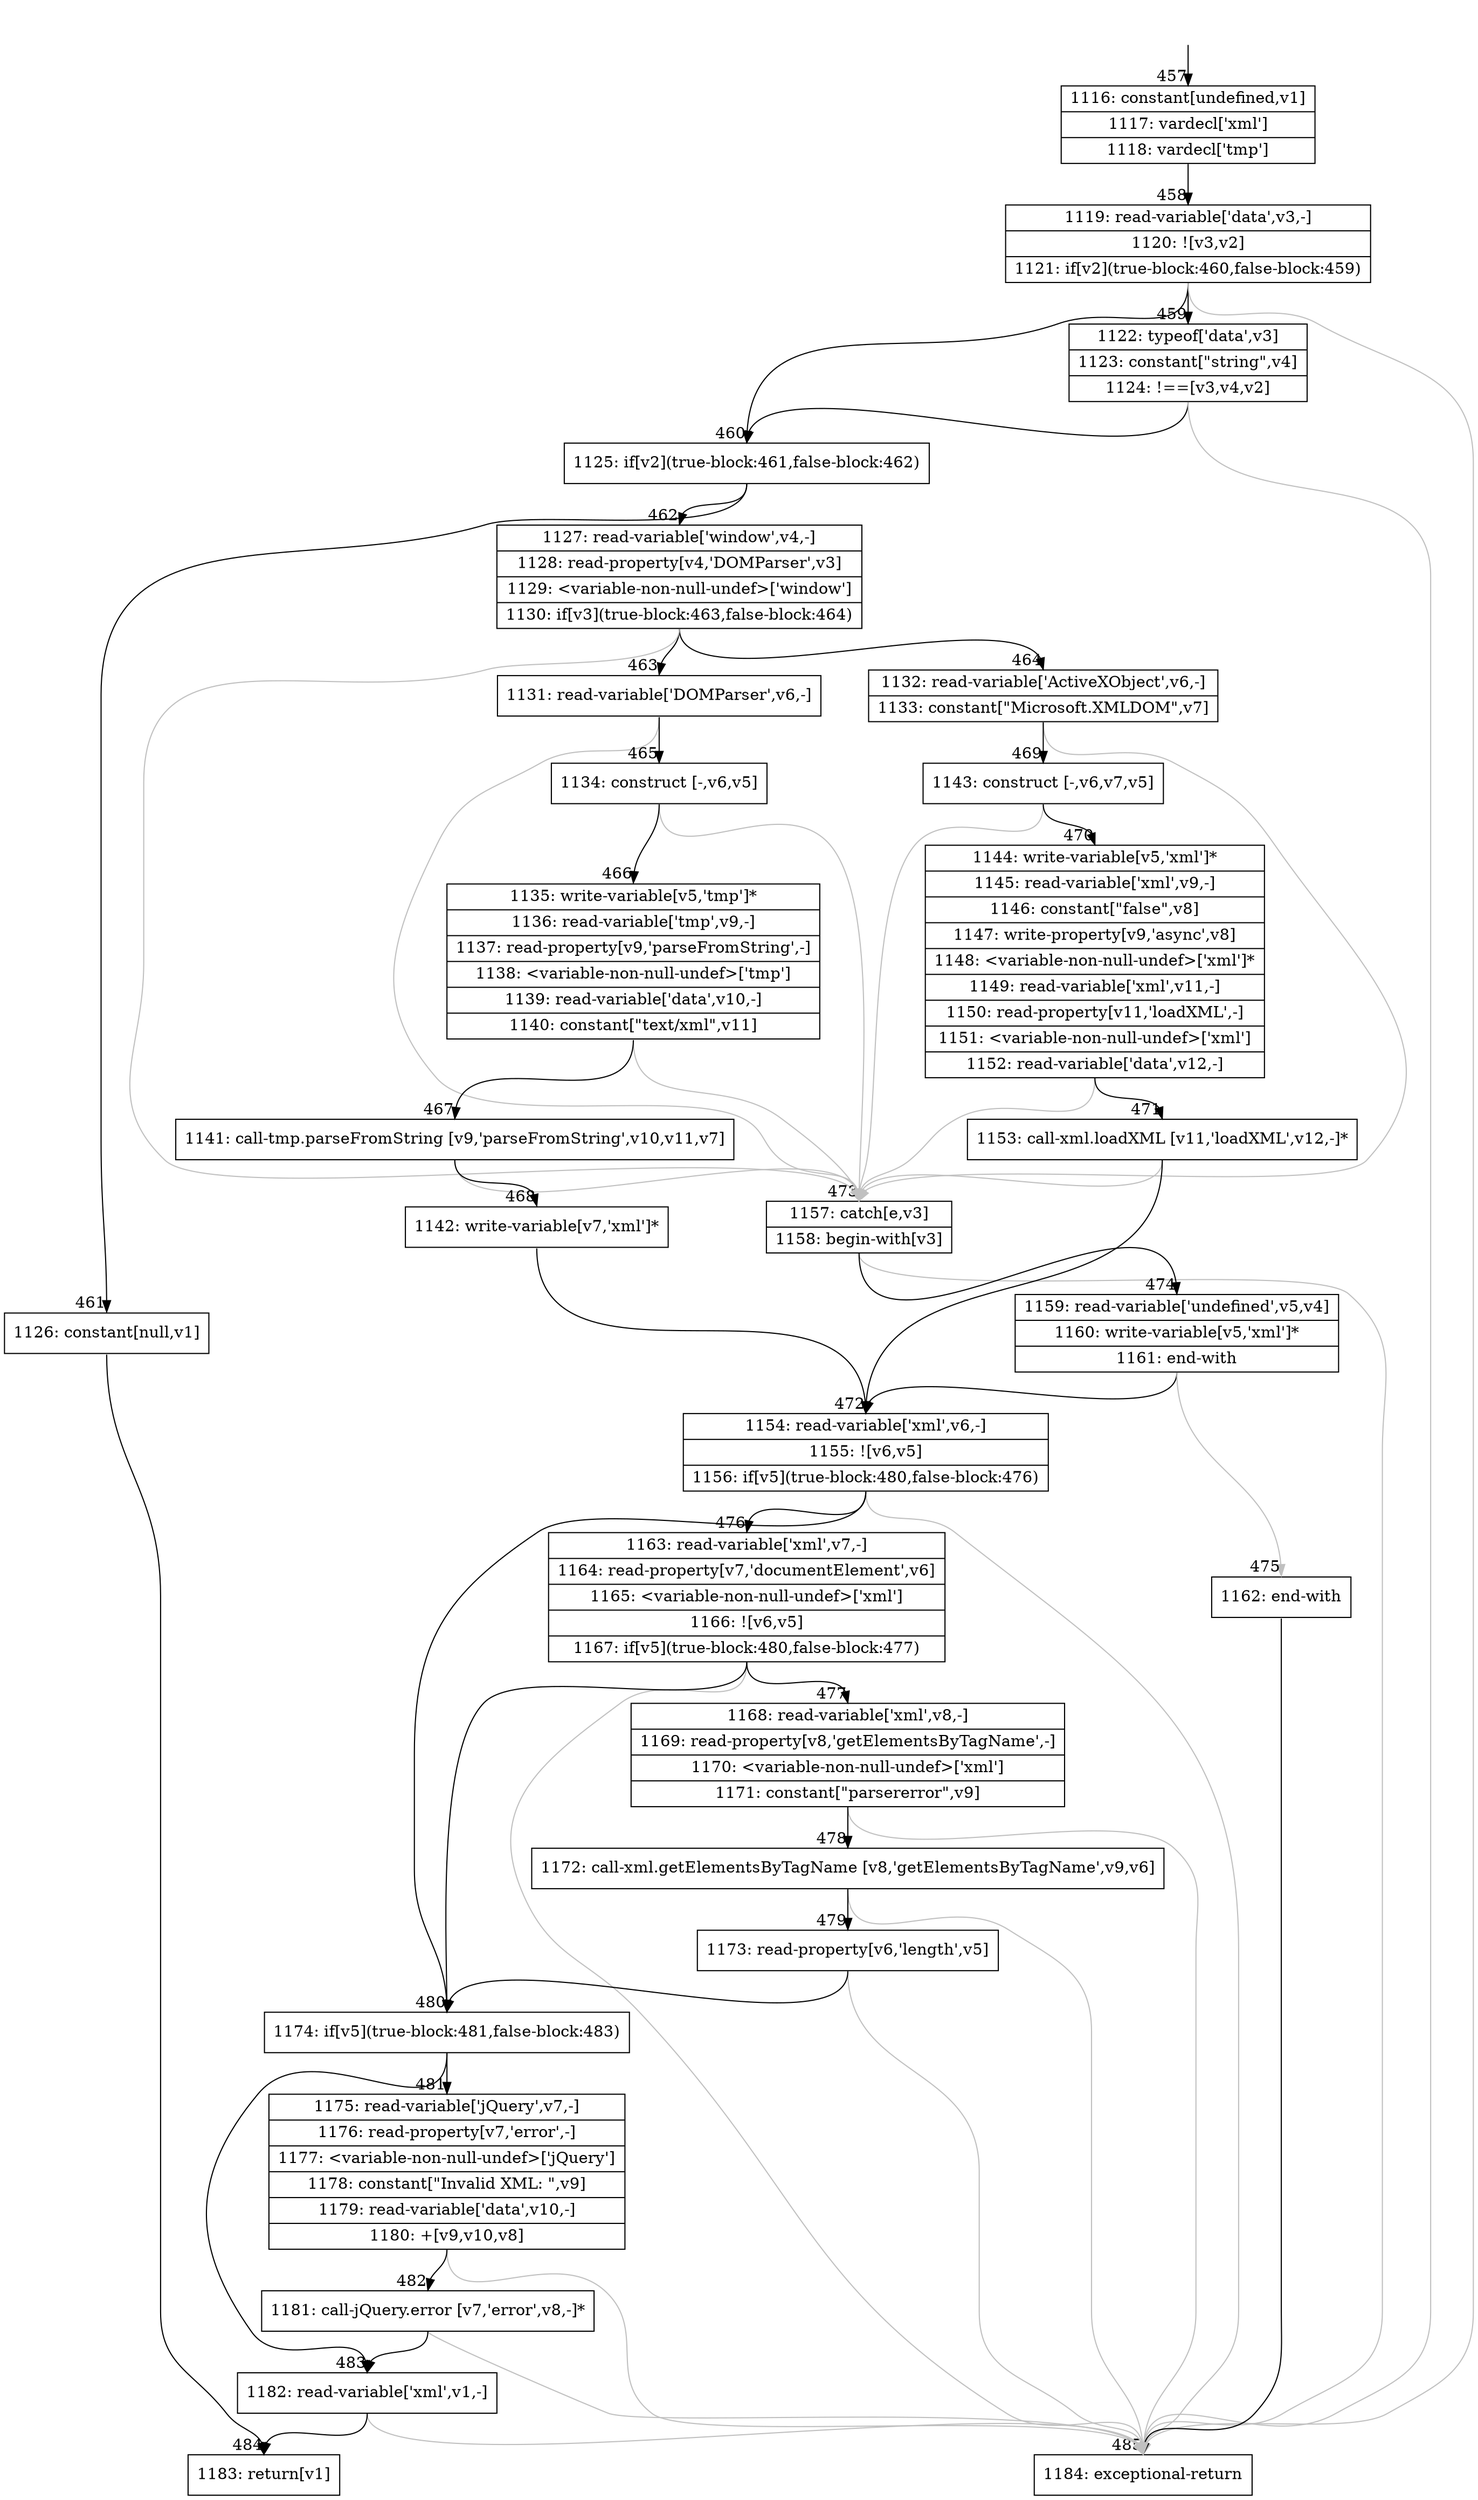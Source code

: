 digraph {
rankdir="TD"
BB_entry34[shape=none,label=""];
BB_entry34 -> BB457 [tailport=s, headport=n, headlabel="    457"]
BB457 [shape=record label="{1116: constant[undefined,v1]|1117: vardecl['xml']|1118: vardecl['tmp']}" ] 
BB457 -> BB458 [tailport=s, headport=n, headlabel="      458"]
BB458 [shape=record label="{1119: read-variable['data',v3,-]|1120: ![v3,v2]|1121: if[v2](true-block:460,false-block:459)}" ] 
BB458 -> BB460 [tailport=s, headport=n, headlabel="      460"]
BB458 -> BB459 [tailport=s, headport=n, headlabel="      459"]
BB458 -> BB485 [tailport=s, headport=n, color=gray, headlabel="      485"]
BB459 [shape=record label="{1122: typeof['data',v3]|1123: constant[\"string\",v4]|1124: !==[v3,v4,v2]}" ] 
BB459 -> BB460 [tailport=s, headport=n]
BB459 -> BB485 [tailport=s, headport=n, color=gray]
BB460 [shape=record label="{1125: if[v2](true-block:461,false-block:462)}" ] 
BB460 -> BB461 [tailport=s, headport=n, headlabel="      461"]
BB460 -> BB462 [tailport=s, headport=n, headlabel="      462"]
BB461 [shape=record label="{1126: constant[null,v1]}" ] 
BB461 -> BB484 [tailport=s, headport=n, headlabel="      484"]
BB462 [shape=record label="{1127: read-variable['window',v4,-]|1128: read-property[v4,'DOMParser',v3]|1129: \<variable-non-null-undef\>['window']|1130: if[v3](true-block:463,false-block:464)}" ] 
BB462 -> BB463 [tailport=s, headport=n, headlabel="      463"]
BB462 -> BB464 [tailport=s, headport=n, headlabel="      464"]
BB462 -> BB473 [tailport=s, headport=n, color=gray, headlabel="      473"]
BB463 [shape=record label="{1131: read-variable['DOMParser',v6,-]}" ] 
BB463 -> BB465 [tailport=s, headport=n, headlabel="      465"]
BB463 -> BB473 [tailport=s, headport=n, color=gray]
BB464 [shape=record label="{1132: read-variable['ActiveXObject',v6,-]|1133: constant[\"Microsoft.XMLDOM\",v7]}" ] 
BB464 -> BB469 [tailport=s, headport=n, headlabel="      469"]
BB464 -> BB473 [tailport=s, headport=n, color=gray]
BB465 [shape=record label="{1134: construct [-,v6,v5]}" ] 
BB465 -> BB466 [tailport=s, headport=n, headlabel="      466"]
BB465 -> BB473 [tailport=s, headport=n, color=gray]
BB466 [shape=record label="{1135: write-variable[v5,'tmp']*|1136: read-variable['tmp',v9,-]|1137: read-property[v9,'parseFromString',-]|1138: \<variable-non-null-undef\>['tmp']|1139: read-variable['data',v10,-]|1140: constant[\"text/xml\",v11]}" ] 
BB466 -> BB467 [tailport=s, headport=n, headlabel="      467"]
BB466 -> BB473 [tailport=s, headport=n, color=gray]
BB467 [shape=record label="{1141: call-tmp.parseFromString [v9,'parseFromString',v10,v11,v7]}" ] 
BB467 -> BB468 [tailport=s, headport=n, headlabel="      468"]
BB467 -> BB473 [tailport=s, headport=n, color=gray]
BB468 [shape=record label="{1142: write-variable[v7,'xml']*}" ] 
BB468 -> BB472 [tailport=s, headport=n, headlabel="      472"]
BB469 [shape=record label="{1143: construct [-,v6,v7,v5]}" ] 
BB469 -> BB470 [tailport=s, headport=n, headlabel="      470"]
BB469 -> BB473 [tailport=s, headport=n, color=gray]
BB470 [shape=record label="{1144: write-variable[v5,'xml']*|1145: read-variable['xml',v9,-]|1146: constant[\"false\",v8]|1147: write-property[v9,'async',v8]|1148: \<variable-non-null-undef\>['xml']*|1149: read-variable['xml',v11,-]|1150: read-property[v11,'loadXML',-]|1151: \<variable-non-null-undef\>['xml']|1152: read-variable['data',v12,-]}" ] 
BB470 -> BB471 [tailport=s, headport=n, headlabel="      471"]
BB470 -> BB473 [tailport=s, headport=n, color=gray]
BB471 [shape=record label="{1153: call-xml.loadXML [v11,'loadXML',v12,-]*}" ] 
BB471 -> BB472 [tailport=s, headport=n]
BB471 -> BB473 [tailport=s, headport=n, color=gray]
BB472 [shape=record label="{1154: read-variable['xml',v6,-]|1155: ![v6,v5]|1156: if[v5](true-block:480,false-block:476)}" ] 
BB472 -> BB480 [tailport=s, headport=n, headlabel="      480"]
BB472 -> BB476 [tailport=s, headport=n, headlabel="      476"]
BB472 -> BB485 [tailport=s, headport=n, color=gray]
BB473 [shape=record label="{1157: catch[e,v3]|1158: begin-with[v3]}" ] 
BB473 -> BB474 [tailport=s, headport=n, headlabel="      474"]
BB473 -> BB485 [tailport=s, headport=n, color=gray]
BB474 [shape=record label="{1159: read-variable['undefined',v5,v4]|1160: write-variable[v5,'xml']*|1161: end-with}" ] 
BB474 -> BB472 [tailport=s, headport=n]
BB474 -> BB475 [tailport=s, headport=n, color=gray, headlabel="      475"]
BB475 [shape=record label="{1162: end-with}" ] 
BB475 -> BB485 [tailport=s, headport=n]
BB476 [shape=record label="{1163: read-variable['xml',v7,-]|1164: read-property[v7,'documentElement',v6]|1165: \<variable-non-null-undef\>['xml']|1166: ![v6,v5]|1167: if[v5](true-block:480,false-block:477)}" ] 
BB476 -> BB480 [tailport=s, headport=n]
BB476 -> BB477 [tailport=s, headport=n, headlabel="      477"]
BB476 -> BB485 [tailport=s, headport=n, color=gray]
BB477 [shape=record label="{1168: read-variable['xml',v8,-]|1169: read-property[v8,'getElementsByTagName',-]|1170: \<variable-non-null-undef\>['xml']|1171: constant[\"parsererror\",v9]}" ] 
BB477 -> BB478 [tailport=s, headport=n, headlabel="      478"]
BB477 -> BB485 [tailport=s, headport=n, color=gray]
BB478 [shape=record label="{1172: call-xml.getElementsByTagName [v8,'getElementsByTagName',v9,v6]}" ] 
BB478 -> BB479 [tailport=s, headport=n, headlabel="      479"]
BB478 -> BB485 [tailport=s, headport=n, color=gray]
BB479 [shape=record label="{1173: read-property[v6,'length',v5]}" ] 
BB479 -> BB480 [tailport=s, headport=n]
BB479 -> BB485 [tailport=s, headport=n, color=gray]
BB480 [shape=record label="{1174: if[v5](true-block:481,false-block:483)}" ] 
BB480 -> BB481 [tailport=s, headport=n, headlabel="      481"]
BB480 -> BB483 [tailport=s, headport=n, headlabel="      483"]
BB481 [shape=record label="{1175: read-variable['jQuery',v7,-]|1176: read-property[v7,'error',-]|1177: \<variable-non-null-undef\>['jQuery']|1178: constant[\"Invalid XML: \",v9]|1179: read-variable['data',v10,-]|1180: +[v9,v10,v8]}" ] 
BB481 -> BB482 [tailport=s, headport=n, headlabel="      482"]
BB481 -> BB485 [tailport=s, headport=n, color=gray]
BB482 [shape=record label="{1181: call-jQuery.error [v7,'error',v8,-]*}" ] 
BB482 -> BB483 [tailport=s, headport=n]
BB482 -> BB485 [tailport=s, headport=n, color=gray]
BB483 [shape=record label="{1182: read-variable['xml',v1,-]}" ] 
BB483 -> BB484 [tailport=s, headport=n]
BB483 -> BB485 [tailport=s, headport=n, color=gray]
BB484 [shape=record label="{1183: return[v1]}" ] 
BB485 [shape=record label="{1184: exceptional-return}" ] 
}

